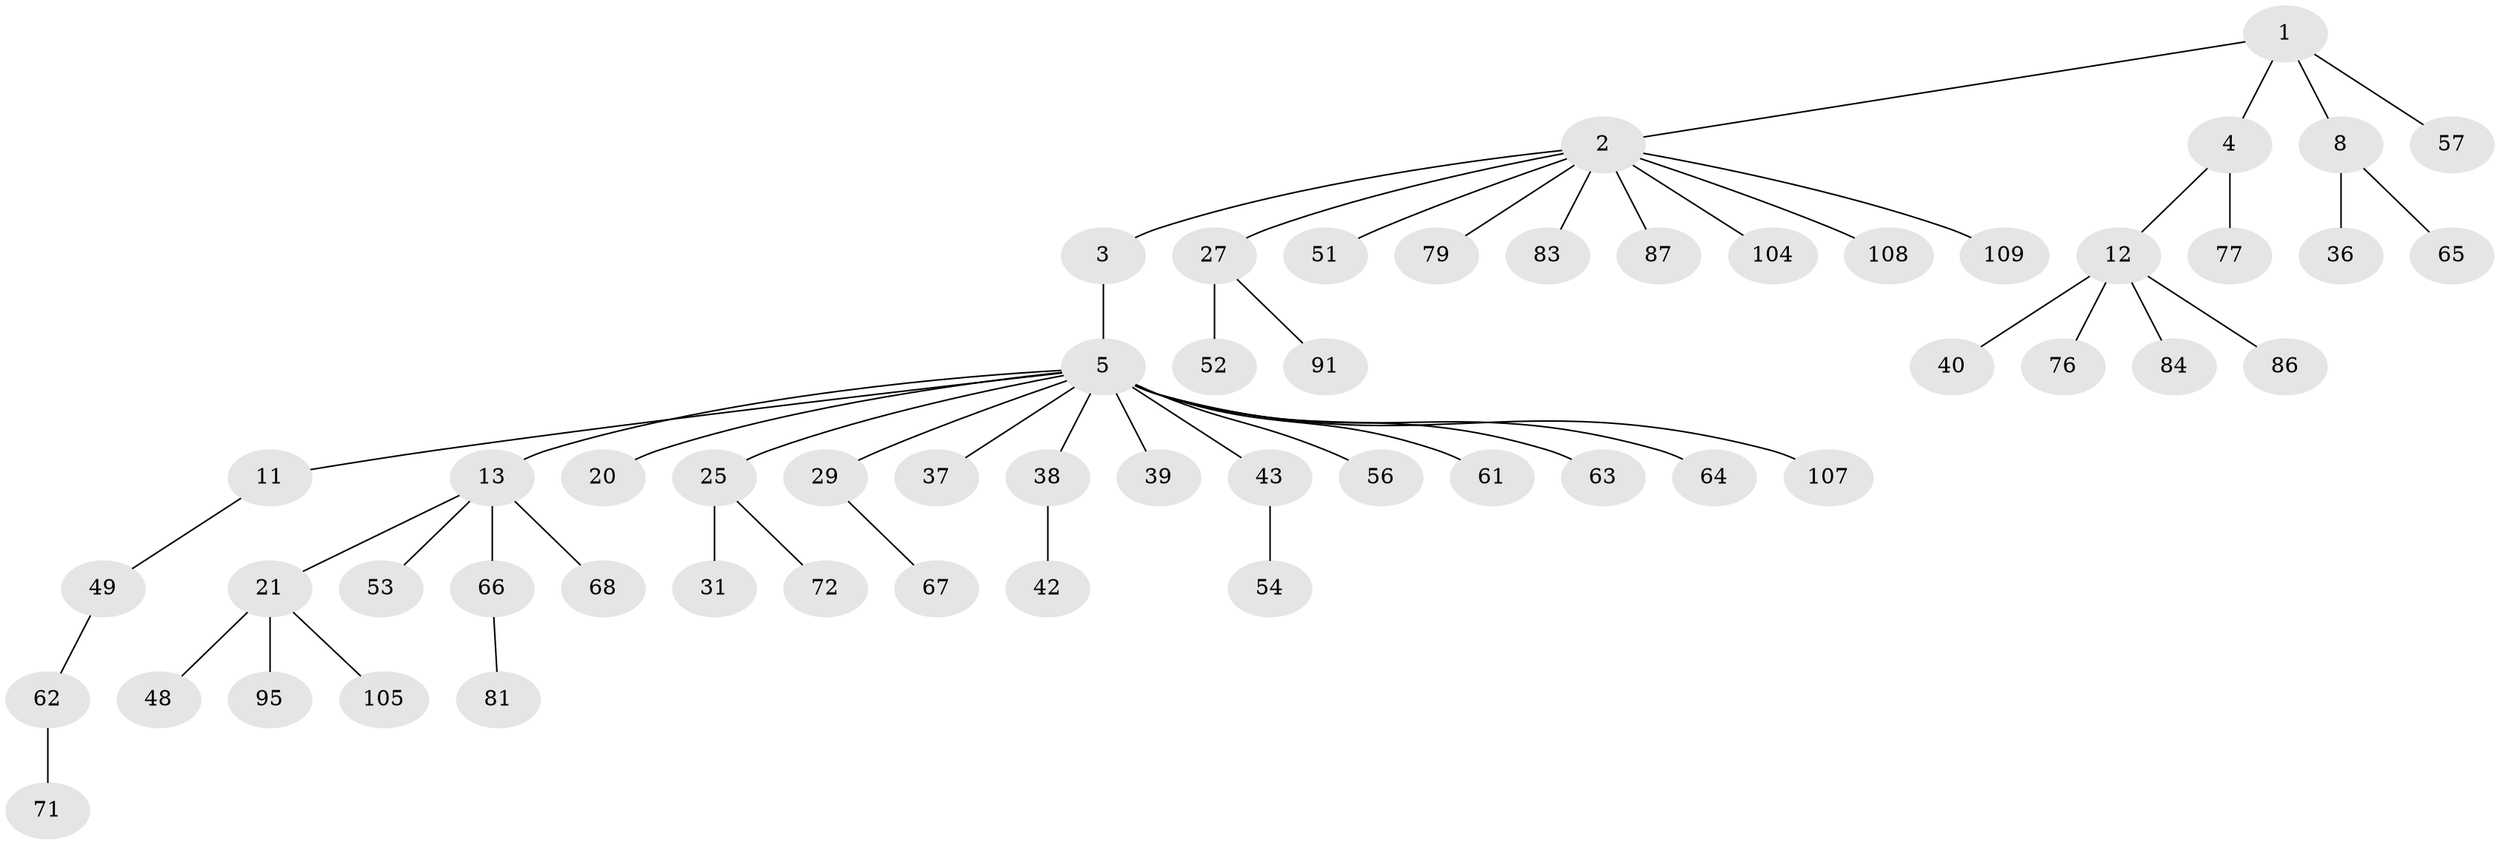 // original degree distribution, {5: 0.06363636363636363, 6: 0.00909090909090909, 2: 0.20909090909090908, 3: 0.12727272727272726, 4: 0.07272727272727272, 1: 0.5181818181818182}
// Generated by graph-tools (version 1.1) at 2025/15/03/09/25 04:15:29]
// undirected, 55 vertices, 54 edges
graph export_dot {
graph [start="1"]
  node [color=gray90,style=filled];
  1 [super="+70"];
  2 [super="+18+24+82+97"];
  3;
  4 [super="+26+9"];
  5 [super="+7+28+19+6"];
  8 [super="+74"];
  11 [super="+90+14"];
  12 [super="+16+50+47"];
  13 [super="+41+15"];
  20;
  21 [super="+22+45"];
  25;
  27 [super="+35+69"];
  29 [super="+32+46"];
  31;
  36 [super="+89"];
  37 [super="+85"];
  38 [super="+102+103"];
  39 [super="+59"];
  40;
  42;
  43;
  48 [super="+75+101"];
  49 [super="+55"];
  51;
  52 [super="+78"];
  53 [super="+93"];
  54;
  56;
  57 [super="+88"];
  61;
  62;
  63;
  64;
  65 [super="+73"];
  66;
  67;
  68;
  71;
  72;
  76 [super="+80"];
  77;
  79;
  81 [super="+94"];
  83;
  84 [super="+92"];
  86;
  87;
  91;
  95 [super="+100+110"];
  104;
  105;
  107;
  108;
  109;
  1 -- 2;
  1 -- 4;
  1 -- 8;
  1 -- 57;
  2 -- 3;
  2 -- 51;
  2 -- 87;
  2 -- 27;
  2 -- 79;
  2 -- 83;
  2 -- 104;
  2 -- 108;
  2 -- 109;
  3 -- 5;
  4 -- 77;
  4 -- 12;
  5 -- 38;
  5 -- 25;
  5 -- 11;
  5 -- 63;
  5 -- 56;
  5 -- 29;
  5 -- 37;
  5 -- 43;
  5 -- 61;
  5 -- 64;
  5 -- 20;
  5 -- 39;
  5 -- 107;
  5 -- 13;
  8 -- 36;
  8 -- 65;
  11 -- 49;
  12 -- 40;
  12 -- 86;
  12 -- 76;
  12 -- 84;
  13 -- 66;
  13 -- 68;
  13 -- 53;
  13 -- 21;
  21 -- 48;
  21 -- 105;
  21 -- 95;
  25 -- 31;
  25 -- 72;
  27 -- 91;
  27 -- 52;
  29 -- 67;
  38 -- 42;
  43 -- 54;
  49 -- 62;
  62 -- 71;
  66 -- 81;
}
